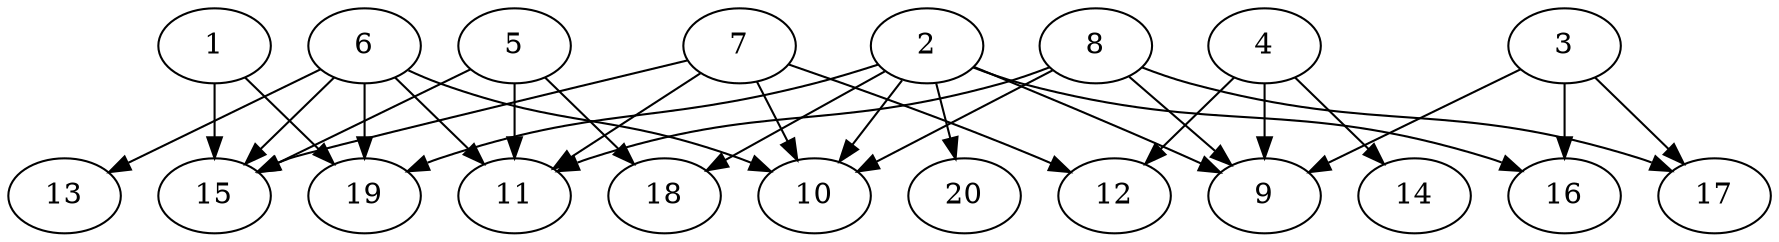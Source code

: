 // DAG automatically generated by daggen at Wed Jul 24 21:26:16 2019
// ./daggen --dot -n 20 --ccr 0.3 --fat 0.8 --regular 0.5 --density 0.5 --mindata 5242880 --maxdata 52428800 
digraph G {
  1 [size="38939307", alpha="0.08", expect_size="11681792"] 
  1 -> 15 [size ="11681792"]
  1 -> 19 [size ="11681792"]
  2 [size="56832000", alpha="0.14", expect_size="17049600"] 
  2 -> 9 [size ="17049600"]
  2 -> 10 [size ="17049600"]
  2 -> 16 [size ="17049600"]
  2 -> 18 [size ="17049600"]
  2 -> 19 [size ="17049600"]
  2 -> 20 [size ="17049600"]
  3 [size="108216320", alpha="0.19", expect_size="32464896"] 
  3 -> 9 [size ="32464896"]
  3 -> 16 [size ="32464896"]
  3 -> 17 [size ="32464896"]
  4 [size="55678293", alpha="0.02", expect_size="16703488"] 
  4 -> 9 [size ="16703488"]
  4 -> 12 [size ="16703488"]
  4 -> 14 [size ="16703488"]
  5 [size="166580907", alpha="0.02", expect_size="49974272"] 
  5 -> 11 [size ="49974272"]
  5 -> 15 [size ="49974272"]
  5 -> 18 [size ="49974272"]
  6 [size="24050347", alpha="0.02", expect_size="7215104"] 
  6 -> 10 [size ="7215104"]
  6 -> 11 [size ="7215104"]
  6 -> 13 [size ="7215104"]
  6 -> 15 [size ="7215104"]
  6 -> 19 [size ="7215104"]
  7 [size="60825600", alpha="0.06", expect_size="18247680"] 
  7 -> 10 [size ="18247680"]
  7 -> 11 [size ="18247680"]
  7 -> 12 [size ="18247680"]
  7 -> 15 [size ="18247680"]
  8 [size="90231467", alpha="0.02", expect_size="27069440"] 
  8 -> 9 [size ="27069440"]
  8 -> 10 [size ="27069440"]
  8 -> 11 [size ="27069440"]
  8 -> 17 [size ="27069440"]
  9 [size="149667840", alpha="0.06", expect_size="44900352"] 
  10 [size="21760000", alpha="0.14", expect_size="6528000"] 
  11 [size="142639787", alpha="0.13", expect_size="42791936"] 
  12 [size="47786667", alpha="0.09", expect_size="14336000"] 
  13 [size="156753920", alpha="0.14", expect_size="47026176"] 
  14 [size="148357120", alpha="0.12", expect_size="44507136"] 
  15 [size="168000853", alpha="0.05", expect_size="50400256"] 
  16 [size="23231147", alpha="0.00", expect_size="6969344"] 
  17 [size="35754667", alpha="0.11", expect_size="10726400"] 
  18 [size="85340160", alpha="0.00", expect_size="25602048"] 
  19 [size="104495787", alpha="0.02", expect_size="31348736"] 
  20 [size="154309973", alpha="0.06", expect_size="46292992"] 
}
